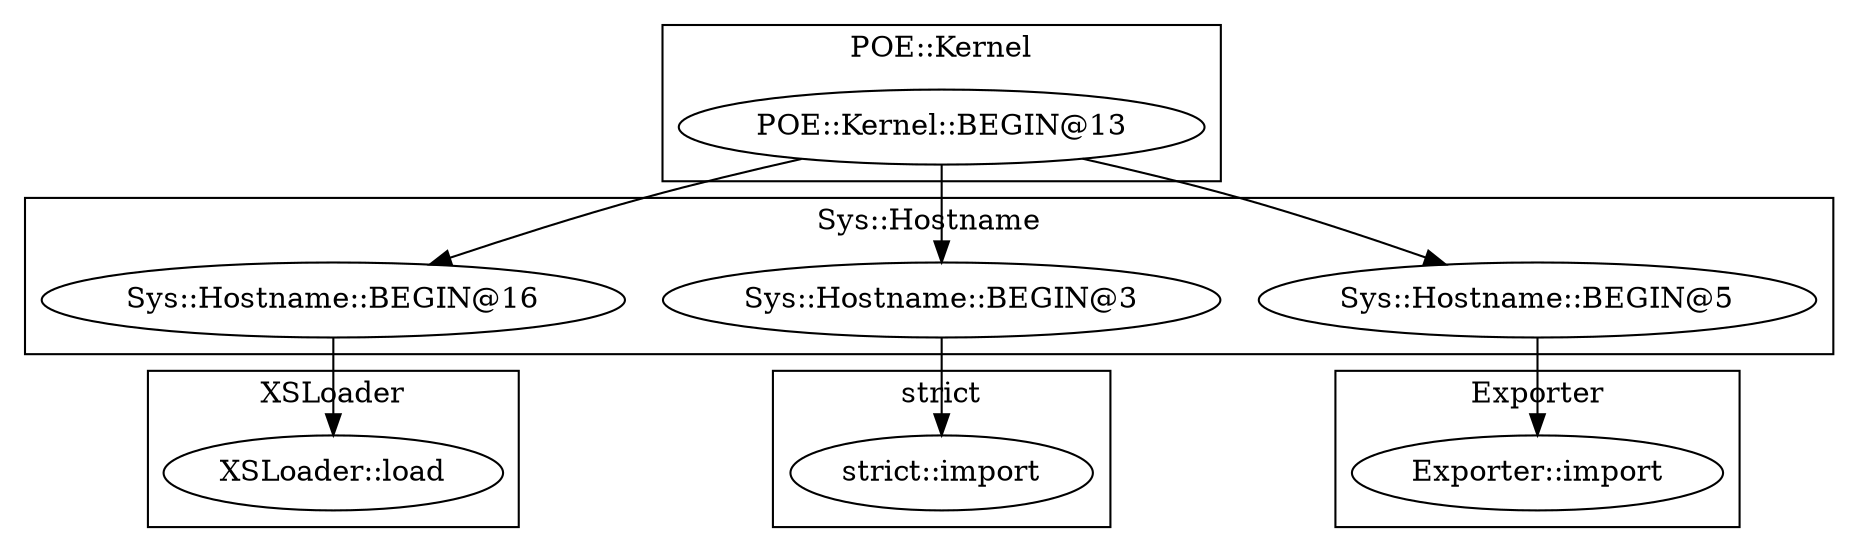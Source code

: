 digraph {
graph [overlap=false]
subgraph cluster_Sys_Hostname {
	label="Sys::Hostname";
	"Sys::Hostname::BEGIN@16";
	"Sys::Hostname::BEGIN@3";
	"Sys::Hostname::BEGIN@5";
}
subgraph cluster_POE_Kernel {
	label="POE::Kernel";
	"POE::Kernel::BEGIN@13";
}
subgraph cluster_Exporter {
	label="Exporter";
	"Exporter::import";
}
subgraph cluster_strict {
	label="strict";
	"strict::import";
}
subgraph cluster_XSLoader {
	label="XSLoader";
	"XSLoader::load";
}
"Sys::Hostname::BEGIN@16" -> "XSLoader::load";
"Sys::Hostname::BEGIN@5" -> "Exporter::import";
"POE::Kernel::BEGIN@13" -> "Sys::Hostname::BEGIN@5";
"POE::Kernel::BEGIN@13" -> "Sys::Hostname::BEGIN@16";
"Sys::Hostname::BEGIN@3" -> "strict::import";
"POE::Kernel::BEGIN@13" -> "Sys::Hostname::BEGIN@3";
}
